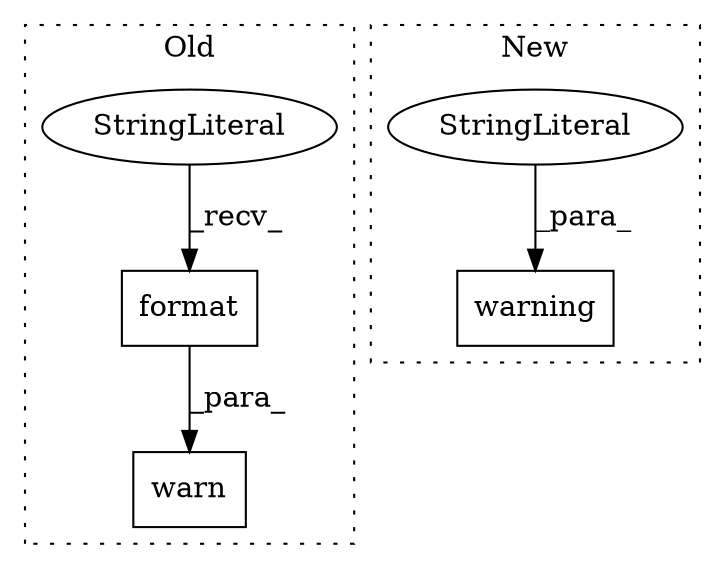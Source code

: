 digraph G {
subgraph cluster0 {
1 [label="warn" a="32" s="8735,8809" l="5,1" shape="box"];
4 [label="format" a="32" s="8800,8808" l="7,1" shape="box"];
5 [label="StringLiteral" a="45" s="8740" l="59" shape="ellipse"];
label = "Old";
style="dotted";
}
subgraph cluster1 {
2 [label="warning" a="32" s="8785,8849" l="8,1" shape="box"];
3 [label="StringLiteral" a="45" s="8793" l="56" shape="ellipse"];
label = "New";
style="dotted";
}
3 -> 2 [label="_para_"];
4 -> 1 [label="_para_"];
5 -> 4 [label="_recv_"];
}